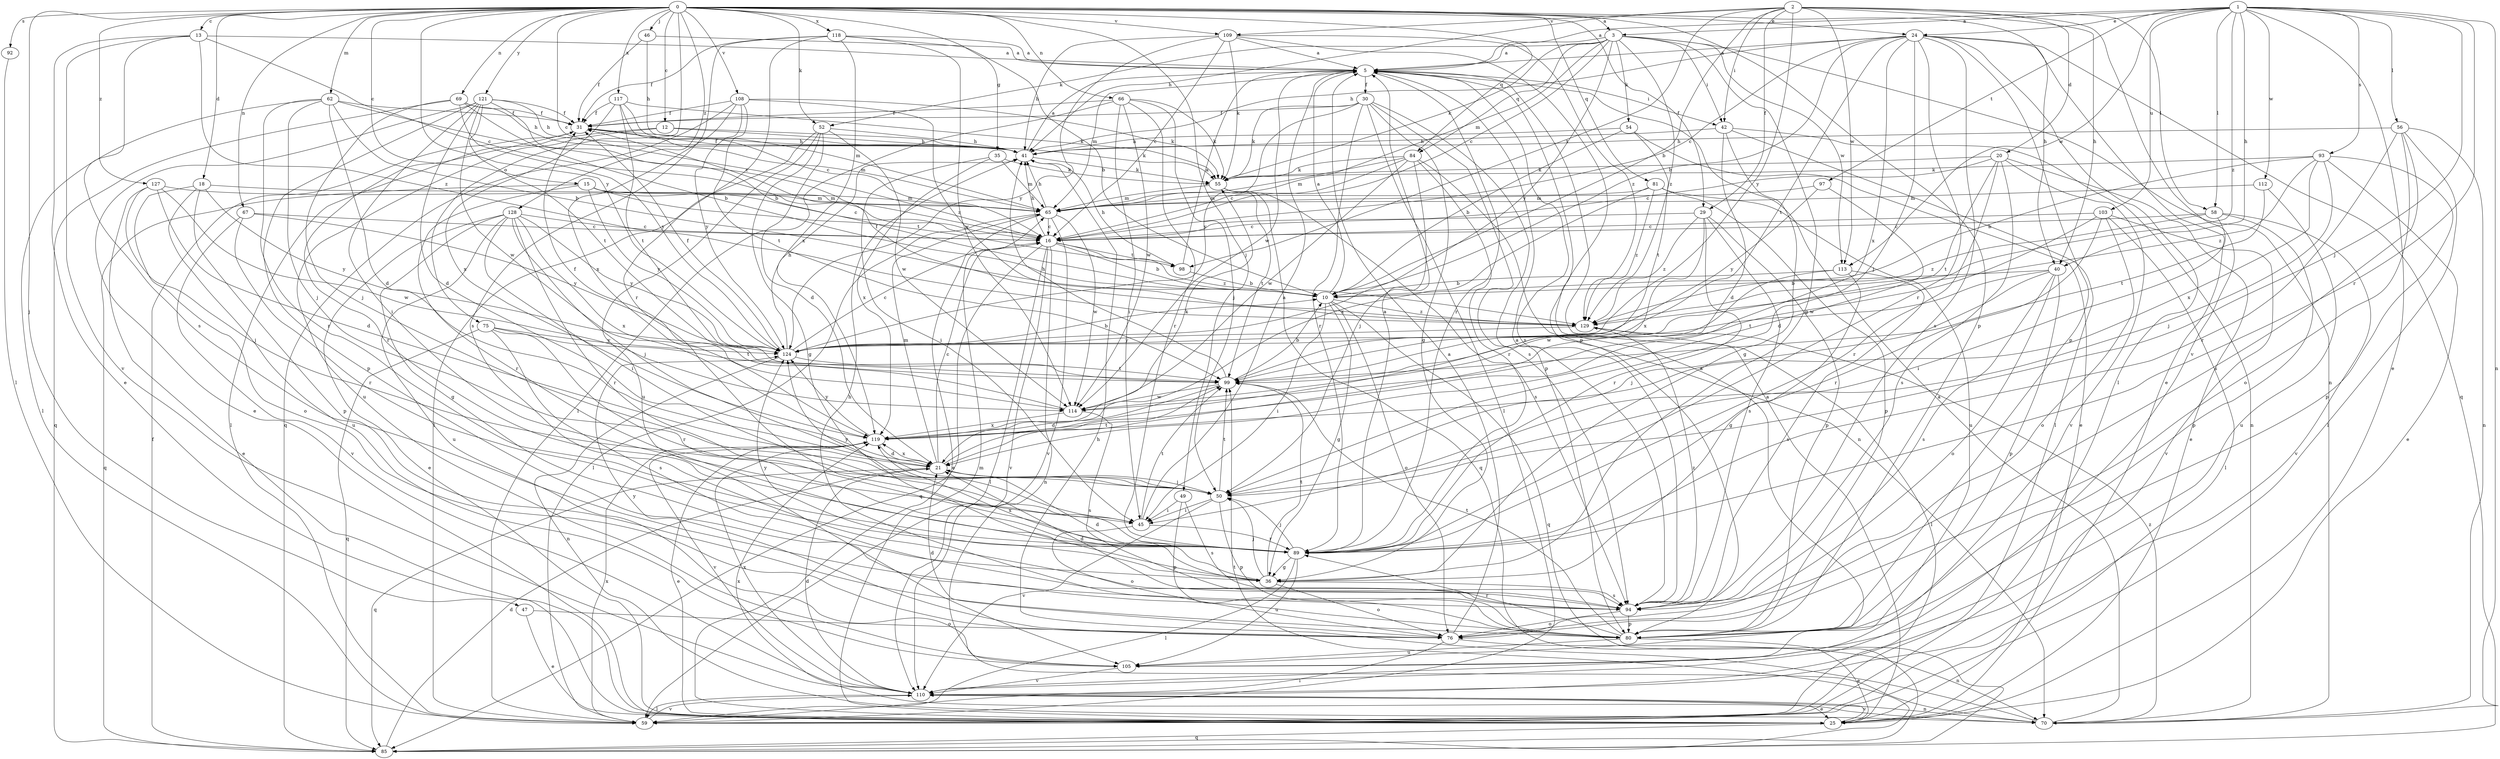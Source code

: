 strict digraph  {
0;
1;
2;
3;
5;
10;
12;
13;
15;
16;
18;
20;
21;
24;
25;
29;
30;
31;
35;
36;
40;
41;
42;
45;
46;
47;
49;
50;
52;
54;
55;
56;
58;
59;
62;
65;
66;
67;
69;
70;
75;
76;
80;
81;
84;
85;
89;
92;
93;
94;
97;
98;
99;
103;
105;
108;
109;
110;
112;
113;
114;
117;
118;
119;
121;
124;
127;
128;
129;
0 -> 3  [label=a];
0 -> 12  [label=c];
0 -> 13  [label=c];
0 -> 15  [label=c];
0 -> 16  [label=c];
0 -> 18  [label=d];
0 -> 24  [label=e];
0 -> 29  [label=f];
0 -> 35  [label=g];
0 -> 40  [label=h];
0 -> 46  [label=j];
0 -> 47  [label=j];
0 -> 49  [label=j];
0 -> 52  [label=k];
0 -> 62  [label=m];
0 -> 66  [label=n];
0 -> 67  [label=n];
0 -> 69  [label=n];
0 -> 75  [label=o];
0 -> 80  [label=p];
0 -> 81  [label=q];
0 -> 84  [label=q];
0 -> 92  [label=s];
0 -> 108  [label=v];
0 -> 109  [label=v];
0 -> 117  [label=x];
0 -> 118  [label=x];
0 -> 121  [label=y];
0 -> 124  [label=y];
0 -> 127  [label=z];
0 -> 128  [label=z];
1 -> 3  [label=a];
1 -> 5  [label=a];
1 -> 24  [label=e];
1 -> 25  [label=e];
1 -> 40  [label=h];
1 -> 50  [label=j];
1 -> 56  [label=l];
1 -> 58  [label=l];
1 -> 70  [label=n];
1 -> 89  [label=r];
1 -> 93  [label=s];
1 -> 97  [label=t];
1 -> 103  [label=u];
1 -> 112  [label=w];
1 -> 113  [label=w];
1 -> 129  [label=z];
2 -> 10  [label=b];
2 -> 20  [label=d];
2 -> 29  [label=f];
2 -> 40  [label=h];
2 -> 41  [label=h];
2 -> 42  [label=i];
2 -> 58  [label=l];
2 -> 98  [label=t];
2 -> 109  [label=v];
2 -> 110  [label=v];
2 -> 113  [label=w];
2 -> 124  [label=y];
3 -> 5  [label=a];
3 -> 16  [label=c];
3 -> 36  [label=g];
3 -> 42  [label=i];
3 -> 52  [label=k];
3 -> 54  [label=k];
3 -> 55  [label=k];
3 -> 65  [label=m];
3 -> 70  [label=n];
3 -> 84  [label=q];
3 -> 113  [label=w];
3 -> 124  [label=y];
3 -> 129  [label=z];
5 -> 30  [label=f];
5 -> 42  [label=i];
5 -> 65  [label=m];
5 -> 89  [label=r];
5 -> 94  [label=s];
5 -> 114  [label=w];
10 -> 5  [label=a];
10 -> 36  [label=g];
10 -> 45  [label=i];
10 -> 76  [label=o];
10 -> 85  [label=q];
10 -> 129  [label=z];
12 -> 41  [label=h];
12 -> 55  [label=k];
12 -> 59  [label=l];
12 -> 105  [label=u];
13 -> 5  [label=a];
13 -> 16  [label=c];
13 -> 25  [label=e];
13 -> 94  [label=s];
13 -> 110  [label=v];
13 -> 129  [label=z];
15 -> 16  [label=c];
15 -> 65  [label=m];
15 -> 85  [label=q];
15 -> 89  [label=r];
15 -> 98  [label=t];
15 -> 124  [label=y];
16 -> 10  [label=b];
16 -> 41  [label=h];
16 -> 59  [label=l];
16 -> 70  [label=n];
16 -> 85  [label=q];
16 -> 98  [label=t];
16 -> 110  [label=v];
16 -> 129  [label=z];
18 -> 65  [label=m];
18 -> 76  [label=o];
18 -> 80  [label=p];
18 -> 105  [label=u];
18 -> 124  [label=y];
20 -> 16  [label=c];
20 -> 25  [label=e];
20 -> 55  [label=k];
20 -> 89  [label=r];
20 -> 94  [label=s];
20 -> 99  [label=t];
20 -> 110  [label=v];
21 -> 16  [label=c];
21 -> 50  [label=j];
21 -> 65  [label=m];
21 -> 85  [label=q];
21 -> 99  [label=t];
21 -> 119  [label=x];
24 -> 5  [label=a];
24 -> 10  [label=b];
24 -> 16  [label=c];
24 -> 25  [label=e];
24 -> 41  [label=h];
24 -> 50  [label=j];
24 -> 59  [label=l];
24 -> 80  [label=p];
24 -> 85  [label=q];
24 -> 89  [label=r];
24 -> 94  [label=s];
24 -> 99  [label=t];
24 -> 119  [label=x];
25 -> 5  [label=a];
25 -> 65  [label=m];
25 -> 85  [label=q];
25 -> 110  [label=v];
29 -> 16  [label=c];
29 -> 80  [label=p];
29 -> 89  [label=r];
29 -> 94  [label=s];
29 -> 119  [label=x];
29 -> 129  [label=z];
30 -> 31  [label=f];
30 -> 36  [label=g];
30 -> 55  [label=k];
30 -> 59  [label=l];
30 -> 80  [label=p];
30 -> 89  [label=r];
30 -> 94  [label=s];
30 -> 124  [label=y];
31 -> 41  [label=h];
31 -> 65  [label=m];
31 -> 89  [label=r];
35 -> 45  [label=i];
35 -> 55  [label=k];
35 -> 65  [label=m];
35 -> 119  [label=x];
36 -> 21  [label=d];
36 -> 50  [label=j];
36 -> 76  [label=o];
36 -> 94  [label=s];
36 -> 99  [label=t];
36 -> 119  [label=x];
36 -> 124  [label=y];
40 -> 10  [label=b];
40 -> 50  [label=j];
40 -> 76  [label=o];
40 -> 80  [label=p];
40 -> 94  [label=s];
40 -> 99  [label=t];
41 -> 5  [label=a];
41 -> 31  [label=f];
41 -> 55  [label=k];
42 -> 21  [label=d];
42 -> 36  [label=g];
42 -> 41  [label=h];
42 -> 59  [label=l];
42 -> 70  [label=n];
45 -> 5  [label=a];
45 -> 76  [label=o];
45 -> 89  [label=r];
45 -> 99  [label=t];
45 -> 124  [label=y];
46 -> 5  [label=a];
46 -> 31  [label=f];
46 -> 41  [label=h];
47 -> 25  [label=e];
47 -> 76  [label=o];
49 -> 45  [label=i];
49 -> 80  [label=p];
49 -> 94  [label=s];
50 -> 45  [label=i];
50 -> 80  [label=p];
50 -> 99  [label=t];
50 -> 110  [label=v];
52 -> 21  [label=d];
52 -> 36  [label=g];
52 -> 41  [label=h];
52 -> 59  [label=l];
52 -> 105  [label=u];
52 -> 114  [label=w];
54 -> 10  [label=b];
54 -> 25  [label=e];
54 -> 41  [label=h];
54 -> 99  [label=t];
55 -> 65  [label=m];
55 -> 85  [label=q];
55 -> 94  [label=s];
55 -> 99  [label=t];
56 -> 41  [label=h];
56 -> 59  [label=l];
56 -> 70  [label=n];
56 -> 76  [label=o];
56 -> 89  [label=r];
56 -> 94  [label=s];
58 -> 16  [label=c];
58 -> 45  [label=i];
58 -> 80  [label=p];
58 -> 110  [label=v];
58 -> 129  [label=z];
59 -> 110  [label=v];
59 -> 119  [label=x];
62 -> 10  [label=b];
62 -> 16  [label=c];
62 -> 21  [label=d];
62 -> 31  [label=f];
62 -> 50  [label=j];
62 -> 59  [label=l];
62 -> 89  [label=r];
65 -> 16  [label=c];
65 -> 25  [label=e];
65 -> 41  [label=h];
65 -> 59  [label=l];
65 -> 110  [label=v];
65 -> 114  [label=w];
66 -> 31  [label=f];
66 -> 45  [label=i];
66 -> 50  [label=j];
66 -> 55  [label=k];
66 -> 59  [label=l];
66 -> 89  [label=r];
66 -> 114  [label=w];
67 -> 16  [label=c];
67 -> 89  [label=r];
67 -> 110  [label=v];
67 -> 124  [label=y];
69 -> 10  [label=b];
69 -> 31  [label=f];
69 -> 41  [label=h];
69 -> 50  [label=j];
69 -> 85  [label=q];
69 -> 124  [label=y];
70 -> 5  [label=a];
70 -> 41  [label=h];
70 -> 119  [label=x];
70 -> 129  [label=z];
75 -> 85  [label=q];
75 -> 89  [label=r];
75 -> 94  [label=s];
75 -> 99  [label=t];
75 -> 124  [label=y];
76 -> 5  [label=a];
76 -> 21  [label=d];
76 -> 59  [label=l];
76 -> 70  [label=n];
76 -> 124  [label=y];
80 -> 25  [label=e];
80 -> 41  [label=h];
80 -> 89  [label=r];
80 -> 99  [label=t];
80 -> 105  [label=u];
81 -> 65  [label=m];
81 -> 80  [label=p];
81 -> 105  [label=u];
81 -> 119  [label=x];
81 -> 129  [label=z];
84 -> 16  [label=c];
84 -> 50  [label=j];
84 -> 55  [label=k];
84 -> 65  [label=m];
84 -> 70  [label=n];
84 -> 89  [label=r];
84 -> 114  [label=w];
85 -> 21  [label=d];
85 -> 31  [label=f];
85 -> 99  [label=t];
89 -> 5  [label=a];
89 -> 36  [label=g];
89 -> 50  [label=j];
89 -> 59  [label=l];
89 -> 105  [label=u];
92 -> 59  [label=l];
93 -> 10  [label=b];
93 -> 25  [label=e];
93 -> 50  [label=j];
93 -> 55  [label=k];
93 -> 80  [label=p];
93 -> 119  [label=x];
93 -> 129  [label=z];
94 -> 5  [label=a];
94 -> 21  [label=d];
94 -> 76  [label=o];
94 -> 80  [label=p];
94 -> 129  [label=z];
97 -> 21  [label=d];
97 -> 65  [label=m];
97 -> 124  [label=y];
98 -> 5  [label=a];
98 -> 10  [label=b];
98 -> 41  [label=h];
99 -> 10  [label=b];
99 -> 21  [label=d];
99 -> 41  [label=h];
99 -> 114  [label=w];
103 -> 16  [label=c];
103 -> 59  [label=l];
103 -> 76  [label=o];
103 -> 89  [label=r];
103 -> 110  [label=v];
103 -> 114  [label=w];
105 -> 5  [label=a];
105 -> 110  [label=v];
108 -> 31  [label=f];
108 -> 55  [label=k];
108 -> 85  [label=q];
108 -> 99  [label=t];
108 -> 119  [label=x];
108 -> 124  [label=y];
108 -> 129  [label=z];
109 -> 5  [label=a];
109 -> 16  [label=c];
109 -> 41  [label=h];
109 -> 55  [label=k];
109 -> 80  [label=p];
109 -> 124  [label=y];
109 -> 129  [label=z];
110 -> 21  [label=d];
110 -> 25  [label=e];
110 -> 59  [label=l];
110 -> 70  [label=n];
110 -> 119  [label=x];
112 -> 65  [label=m];
112 -> 99  [label=t];
112 -> 105  [label=u];
113 -> 10  [label=b];
113 -> 36  [label=g];
113 -> 94  [label=s];
113 -> 114  [label=w];
114 -> 31  [label=f];
114 -> 94  [label=s];
114 -> 119  [label=x];
117 -> 16  [label=c];
117 -> 31  [label=f];
117 -> 55  [label=k];
117 -> 65  [label=m];
117 -> 99  [label=t];
117 -> 119  [label=x];
118 -> 5  [label=a];
118 -> 10  [label=b];
118 -> 31  [label=f];
118 -> 89  [label=r];
118 -> 94  [label=s];
118 -> 114  [label=w];
118 -> 119  [label=x];
119 -> 21  [label=d];
119 -> 25  [label=e];
119 -> 55  [label=k];
119 -> 110  [label=v];
119 -> 124  [label=y];
121 -> 10  [label=b];
121 -> 21  [label=d];
121 -> 25  [label=e];
121 -> 31  [label=f];
121 -> 41  [label=h];
121 -> 45  [label=i];
121 -> 80  [label=p];
121 -> 99  [label=t];
121 -> 114  [label=w];
124 -> 10  [label=b];
124 -> 16  [label=c];
124 -> 31  [label=f];
124 -> 41  [label=h];
124 -> 70  [label=n];
124 -> 99  [label=t];
127 -> 21  [label=d];
127 -> 25  [label=e];
127 -> 50  [label=j];
127 -> 65  [label=m];
127 -> 114  [label=w];
128 -> 16  [label=c];
128 -> 25  [label=e];
128 -> 36  [label=g];
128 -> 45  [label=i];
128 -> 50  [label=j];
128 -> 89  [label=r];
128 -> 105  [label=u];
128 -> 119  [label=x];
128 -> 124  [label=y];
129 -> 31  [label=f];
129 -> 59  [label=l];
129 -> 124  [label=y];
}

